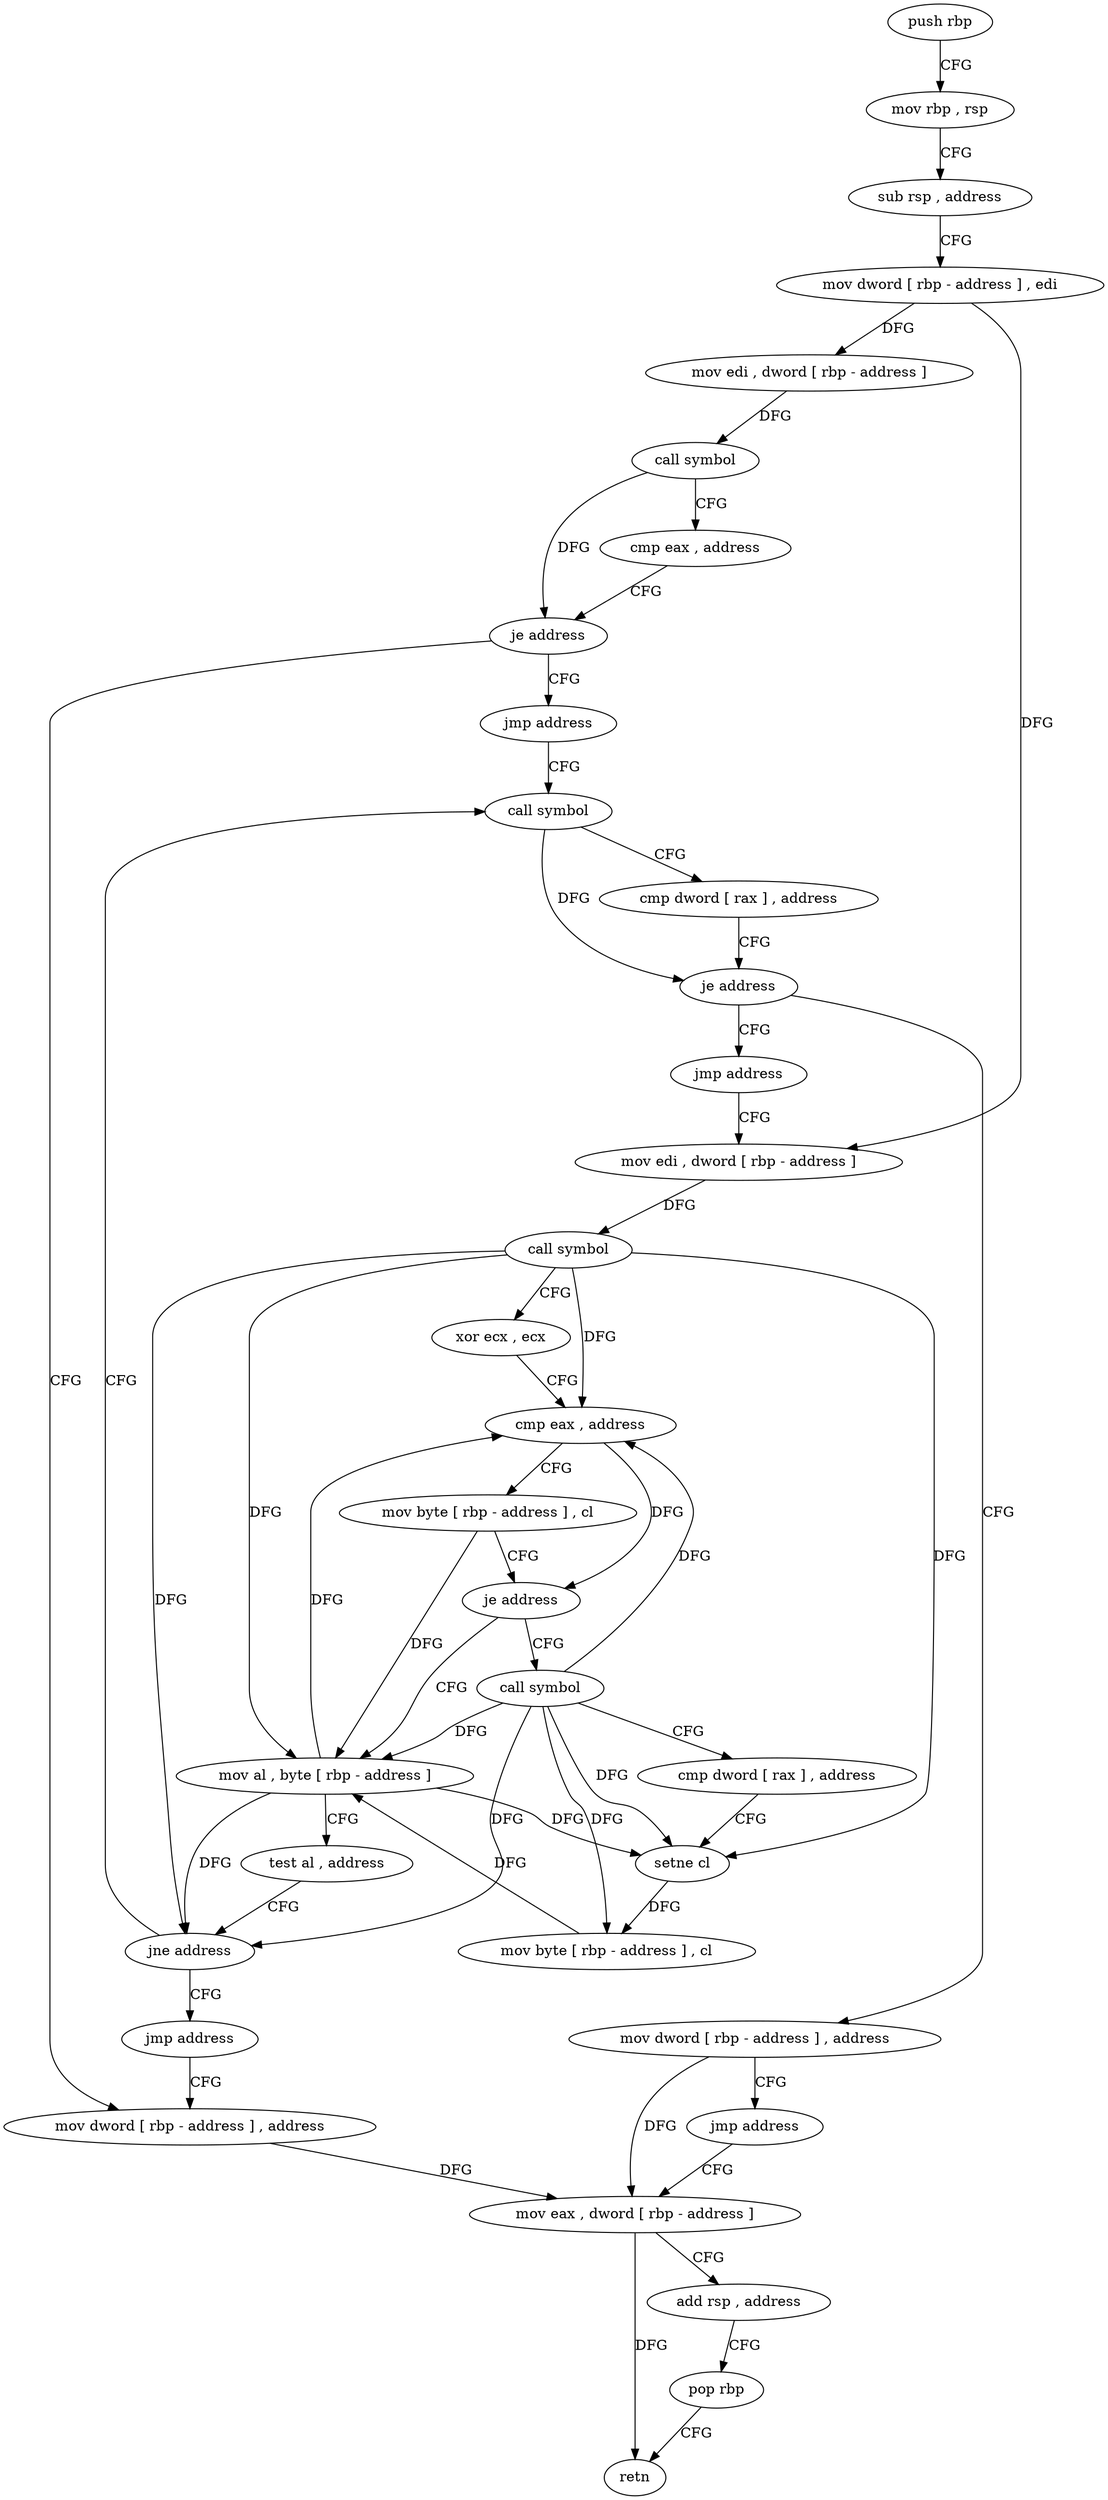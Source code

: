 digraph "func" {
"4239168" [label = "push rbp" ]
"4239169" [label = "mov rbp , rsp" ]
"4239172" [label = "sub rsp , address" ]
"4239176" [label = "mov dword [ rbp - address ] , edi" ]
"4239179" [label = "mov edi , dword [ rbp - address ]" ]
"4239182" [label = "call symbol" ]
"4239187" [label = "cmp eax , address" ]
"4239190" [label = "je address" ]
"4239284" [label = "mov dword [ rbp - address ] , address" ]
"4239196" [label = "jmp address" ]
"4239291" [label = "mov eax , dword [ rbp - address ]" ]
"4239201" [label = "call symbol" ]
"4239206" [label = "cmp dword [ rax ] , address" ]
"4239209" [label = "je address" ]
"4239227" [label = "jmp address" ]
"4239215" [label = "mov dword [ rbp - address ] , address" ]
"4239232" [label = "mov edi , dword [ rbp - address ]" ]
"4239222" [label = "jmp address" ]
"4239235" [label = "call symbol" ]
"4239240" [label = "xor ecx , ecx" ]
"4239242" [label = "cmp eax , address" ]
"4239245" [label = "mov byte [ rbp - address ] , cl" ]
"4239248" [label = "je address" ]
"4239268" [label = "mov al , byte [ rbp - address ]" ]
"4239254" [label = "call symbol" ]
"4239294" [label = "add rsp , address" ]
"4239298" [label = "pop rbp" ]
"4239299" [label = "retn" ]
"4239271" [label = "test al , address" ]
"4239273" [label = "jne address" ]
"4239279" [label = "jmp address" ]
"4239259" [label = "cmp dword [ rax ] , address" ]
"4239262" [label = "setne cl" ]
"4239265" [label = "mov byte [ rbp - address ] , cl" ]
"4239168" -> "4239169" [ label = "CFG" ]
"4239169" -> "4239172" [ label = "CFG" ]
"4239172" -> "4239176" [ label = "CFG" ]
"4239176" -> "4239179" [ label = "DFG" ]
"4239176" -> "4239232" [ label = "DFG" ]
"4239179" -> "4239182" [ label = "DFG" ]
"4239182" -> "4239187" [ label = "CFG" ]
"4239182" -> "4239190" [ label = "DFG" ]
"4239187" -> "4239190" [ label = "CFG" ]
"4239190" -> "4239284" [ label = "CFG" ]
"4239190" -> "4239196" [ label = "CFG" ]
"4239284" -> "4239291" [ label = "DFG" ]
"4239196" -> "4239201" [ label = "CFG" ]
"4239291" -> "4239294" [ label = "CFG" ]
"4239291" -> "4239299" [ label = "DFG" ]
"4239201" -> "4239206" [ label = "CFG" ]
"4239201" -> "4239209" [ label = "DFG" ]
"4239206" -> "4239209" [ label = "CFG" ]
"4239209" -> "4239227" [ label = "CFG" ]
"4239209" -> "4239215" [ label = "CFG" ]
"4239227" -> "4239232" [ label = "CFG" ]
"4239215" -> "4239222" [ label = "CFG" ]
"4239215" -> "4239291" [ label = "DFG" ]
"4239232" -> "4239235" [ label = "DFG" ]
"4239222" -> "4239291" [ label = "CFG" ]
"4239235" -> "4239240" [ label = "CFG" ]
"4239235" -> "4239242" [ label = "DFG" ]
"4239235" -> "4239268" [ label = "DFG" ]
"4239235" -> "4239273" [ label = "DFG" ]
"4239235" -> "4239262" [ label = "DFG" ]
"4239240" -> "4239242" [ label = "CFG" ]
"4239242" -> "4239245" [ label = "CFG" ]
"4239242" -> "4239248" [ label = "DFG" ]
"4239245" -> "4239248" [ label = "CFG" ]
"4239245" -> "4239268" [ label = "DFG" ]
"4239248" -> "4239268" [ label = "CFG" ]
"4239248" -> "4239254" [ label = "CFG" ]
"4239268" -> "4239271" [ label = "CFG" ]
"4239268" -> "4239242" [ label = "DFG" ]
"4239268" -> "4239273" [ label = "DFG" ]
"4239268" -> "4239262" [ label = "DFG" ]
"4239254" -> "4239259" [ label = "CFG" ]
"4239254" -> "4239242" [ label = "DFG" ]
"4239254" -> "4239273" [ label = "DFG" ]
"4239254" -> "4239268" [ label = "DFG" ]
"4239254" -> "4239262" [ label = "DFG" ]
"4239254" -> "4239265" [ label = "DFG" ]
"4239294" -> "4239298" [ label = "CFG" ]
"4239298" -> "4239299" [ label = "CFG" ]
"4239271" -> "4239273" [ label = "CFG" ]
"4239273" -> "4239201" [ label = "CFG" ]
"4239273" -> "4239279" [ label = "CFG" ]
"4239279" -> "4239284" [ label = "CFG" ]
"4239259" -> "4239262" [ label = "CFG" ]
"4239262" -> "4239265" [ label = "DFG" ]
"4239265" -> "4239268" [ label = "DFG" ]
}
